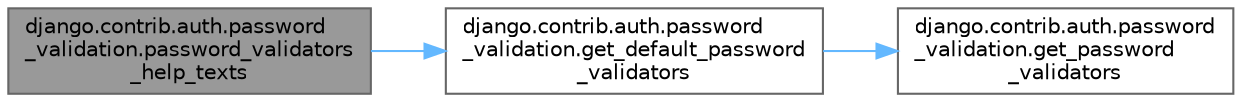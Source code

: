 digraph "django.contrib.auth.password_validation.password_validators_help_texts"
{
 // LATEX_PDF_SIZE
  bgcolor="transparent";
  edge [fontname=Helvetica,fontsize=10,labelfontname=Helvetica,labelfontsize=10];
  node [fontname=Helvetica,fontsize=10,shape=box,height=0.2,width=0.4];
  rankdir="LR";
  Node1 [id="Node000001",label="django.contrib.auth.password\l_validation.password_validators\l_help_texts",height=0.2,width=0.4,color="gray40", fillcolor="grey60", style="filled", fontcolor="black",tooltip=" "];
  Node1 -> Node2 [id="edge1_Node000001_Node000002",color="steelblue1",style="solid",tooltip=" "];
  Node2 [id="Node000002",label="django.contrib.auth.password\l_validation.get_default_password\l_validators",height=0.2,width=0.4,color="grey40", fillcolor="white", style="filled",URL="$namespacedjango_1_1contrib_1_1auth_1_1password__validation.html#a0ef574a18f06b9dd99d4102022066be3",tooltip=" "];
  Node2 -> Node3 [id="edge2_Node000002_Node000003",color="steelblue1",style="solid",tooltip=" "];
  Node3 [id="Node000003",label="django.contrib.auth.password\l_validation.get_password\l_validators",height=0.2,width=0.4,color="grey40", fillcolor="white", style="filled",URL="$namespacedjango_1_1contrib_1_1auth_1_1password__validation.html#aa729759fbb62a7a3548236c4dd0d90aa",tooltip=" "];
}
